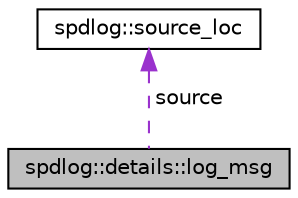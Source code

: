 digraph "spdlog::details::log_msg"
{
  edge [fontname="Helvetica",fontsize="10",labelfontname="Helvetica",labelfontsize="10"];
  node [fontname="Helvetica",fontsize="10",shape=record];
  Node3 [label="spdlog::details::log_msg",height=0.2,width=0.4,color="black", fillcolor="grey75", style="filled", fontcolor="black"];
  Node4 -> Node3 [dir="back",color="darkorchid3",fontsize="10",style="dashed",label=" source" ,fontname="Helvetica"];
  Node4 [label="spdlog::source_loc",height=0.2,width=0.4,color="black", fillcolor="white", style="filled",URL="$structspdlog_1_1source__loc.html"];
}
